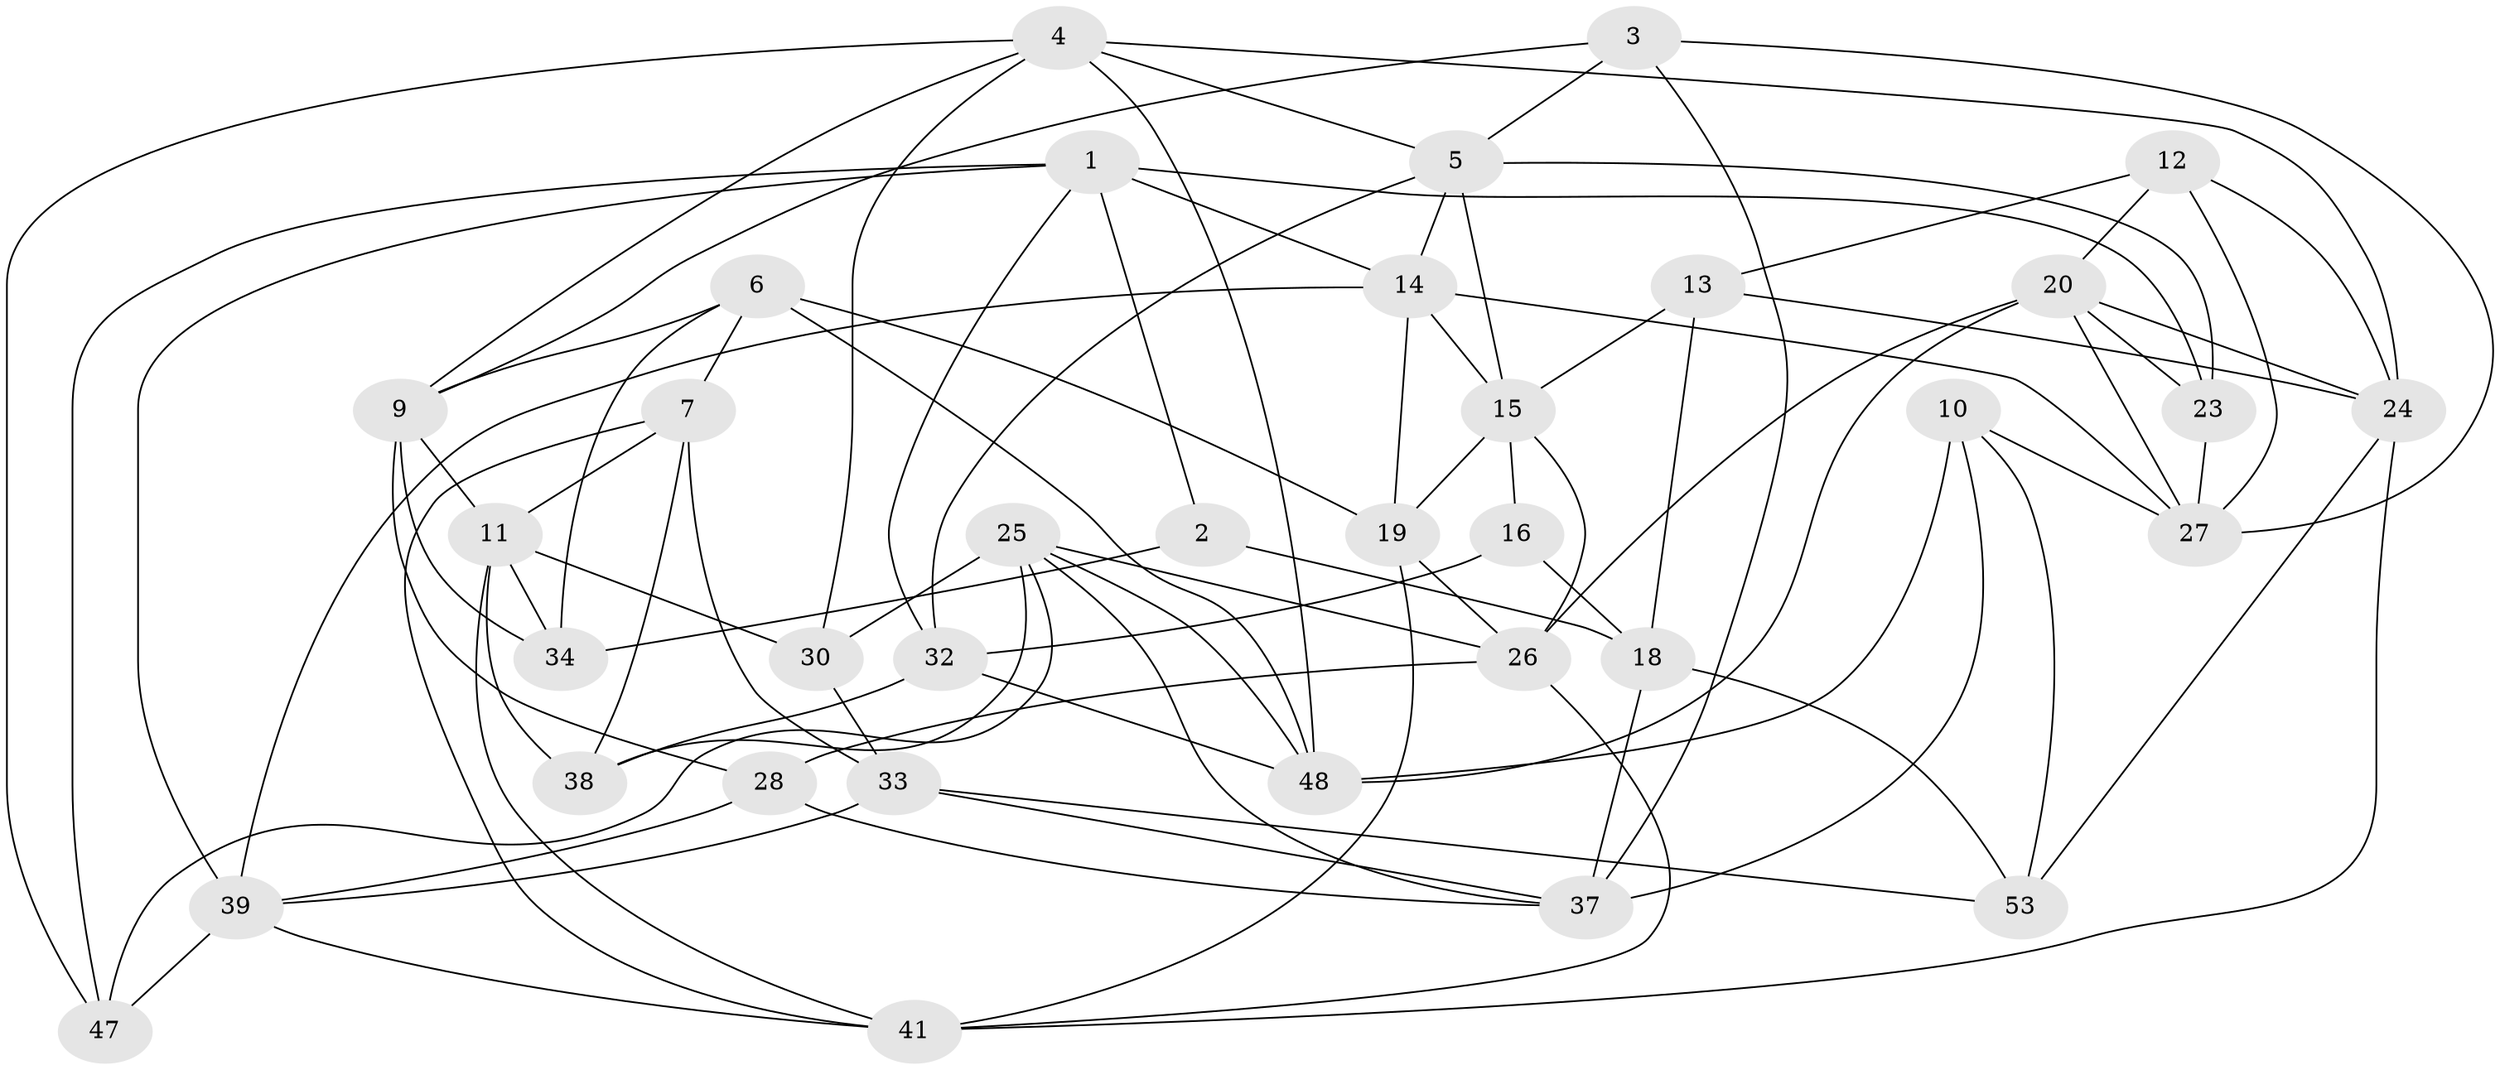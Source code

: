 // original degree distribution, {4: 1.0}
// Generated by graph-tools (version 1.1) at 2025/11/02/27/25 16:11:50]
// undirected, 35 vertices, 88 edges
graph export_dot {
graph [start="1"]
  node [color=gray90,style=filled];
  1 [super="+55"];
  2;
  3;
  4 [super="+49"];
  5 [super="+22"];
  6 [super="+57"];
  7 [super="+8"];
  9 [super="+17"];
  10;
  11 [super="+54"];
  12;
  13;
  14 [super="+44"];
  15 [super="+46"];
  16;
  18 [super="+21"];
  19 [super="+52"];
  20 [super="+29"];
  23;
  24 [super="+45"];
  25 [super="+42"];
  26 [super="+35"];
  27 [super="+31"];
  28;
  30;
  32 [super="+36"];
  33 [super="+40"];
  34;
  37 [super="+50"];
  38;
  39 [super="+56"];
  41 [super="+43"];
  47;
  48 [super="+51"];
  53;
  1 -- 47;
  1 -- 39;
  1 -- 2;
  1 -- 23;
  1 -- 32;
  1 -- 14;
  2 -- 18 [weight=2];
  2 -- 34;
  3 -- 37;
  3 -- 5;
  3 -- 9;
  3 -- 27;
  4 -- 30;
  4 -- 9;
  4 -- 24;
  4 -- 5;
  4 -- 47;
  4 -- 48;
  5 -- 14;
  5 -- 32;
  5 -- 23;
  5 -- 15;
  6 -- 34;
  6 -- 19 [weight=2];
  6 -- 9;
  6 -- 7;
  6 -- 48;
  7 -- 33 [weight=2];
  7 -- 11;
  7 -- 41;
  7 -- 38;
  9 -- 28;
  9 -- 34;
  9 -- 11;
  10 -- 53;
  10 -- 37;
  10 -- 48;
  10 -- 27;
  11 -- 38;
  11 -- 41;
  11 -- 34;
  11 -- 30;
  12 -- 13;
  12 -- 24;
  12 -- 20;
  12 -- 27;
  13 -- 18;
  13 -- 24;
  13 -- 15;
  14 -- 27;
  14 -- 15;
  14 -- 19;
  14 -- 39;
  15 -- 16;
  15 -- 26;
  15 -- 19;
  16 -- 32 [weight=2];
  16 -- 18;
  18 -- 53;
  18 -- 37;
  19 -- 41;
  19 -- 26;
  20 -- 48;
  20 -- 23;
  20 -- 27;
  20 -- 24;
  20 -- 26;
  23 -- 27;
  24 -- 53;
  24 -- 41;
  25 -- 30;
  25 -- 26;
  25 -- 38;
  25 -- 47;
  25 -- 37;
  25 -- 48;
  26 -- 28;
  26 -- 41;
  28 -- 39;
  28 -- 37;
  30 -- 33;
  32 -- 38;
  32 -- 48;
  33 -- 53;
  33 -- 37;
  33 -- 39;
  39 -- 41;
  39 -- 47;
}
